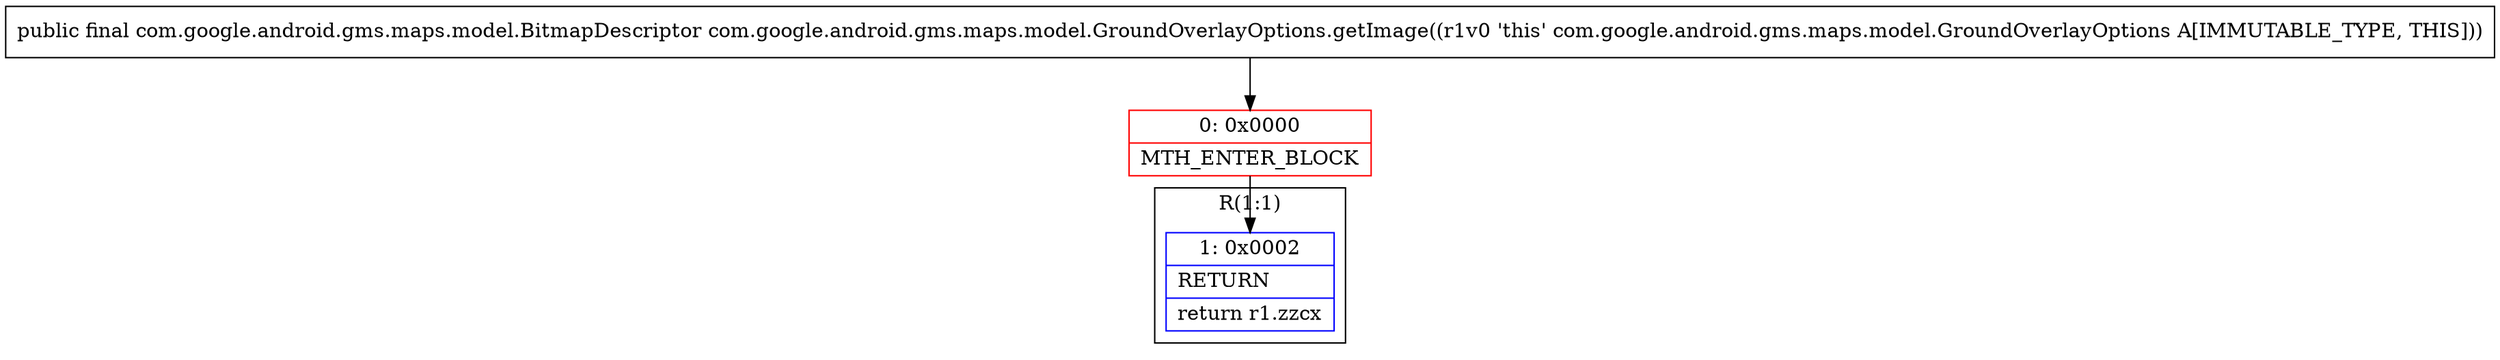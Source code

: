 digraph "CFG forcom.google.android.gms.maps.model.GroundOverlayOptions.getImage()Lcom\/google\/android\/gms\/maps\/model\/BitmapDescriptor;" {
subgraph cluster_Region_46916555 {
label = "R(1:1)";
node [shape=record,color=blue];
Node_1 [shape=record,label="{1\:\ 0x0002|RETURN\l|return r1.zzcx\l}"];
}
Node_0 [shape=record,color=red,label="{0\:\ 0x0000|MTH_ENTER_BLOCK\l}"];
MethodNode[shape=record,label="{public final com.google.android.gms.maps.model.BitmapDescriptor com.google.android.gms.maps.model.GroundOverlayOptions.getImage((r1v0 'this' com.google.android.gms.maps.model.GroundOverlayOptions A[IMMUTABLE_TYPE, THIS])) }"];
MethodNode -> Node_0;
Node_0 -> Node_1;
}

